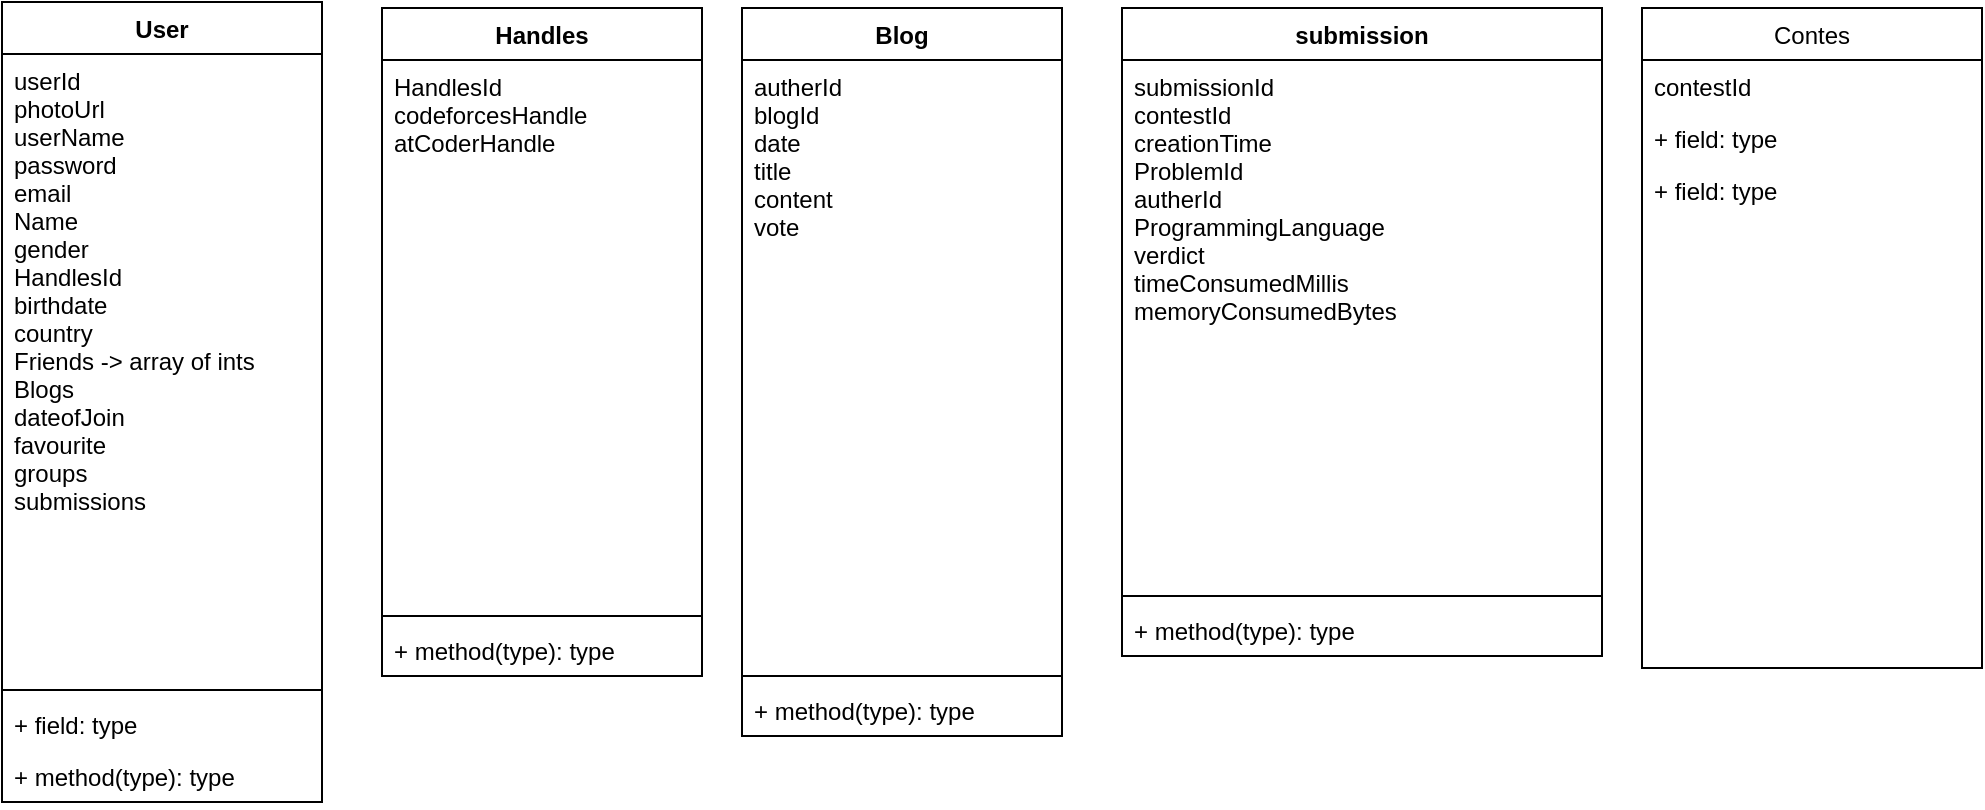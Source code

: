 <mxfile version="14.6.11" type="github">
  <diagram name="Page-1" id="e7e014a7-5840-1c2e-5031-d8a46d1fe8dd">
    <mxGraphModel dx="1021" dy="541" grid="1" gridSize="10" guides="1" tooltips="1" connect="1" arrows="1" fold="1" page="1" pageScale="1" pageWidth="1169" pageHeight="826" background="#ffffff" math="0" shadow="0">
      <root>
        <mxCell id="0" />
        <mxCell id="1" parent="0" />
        <mxCell id="JU4NtEomJYwtcVXKQSau-47" value="User" style="swimlane;fontStyle=1;align=center;verticalAlign=top;childLayout=stackLayout;horizontal=1;startSize=26;horizontalStack=0;resizeParent=1;resizeParentMax=0;resizeLast=0;collapsible=1;marginBottom=0;" vertex="1" parent="1">
          <mxGeometry x="20" y="17" width="160" height="400" as="geometry" />
        </mxCell>
        <mxCell id="JU4NtEomJYwtcVXKQSau-48" value="userId&#xa;photoUrl&#xa;userName&#xa;password&#xa;email&#xa;Name&#xa;gender&#xa;HandlesId &#xa;birthdate&#xa;country&#xa;Friends -&gt; array of ints&#xa;Blogs  &#xa;dateofJoin&#xa;favourite&#xa;groups &#xa;submissions" style="text;strokeColor=none;fillColor=none;align=left;verticalAlign=top;spacingLeft=4;spacingRight=4;overflow=hidden;rotatable=0;points=[[0,0.5],[1,0.5]];portConstraint=eastwest;" vertex="1" parent="JU4NtEomJYwtcVXKQSau-47">
          <mxGeometry y="26" width="160" height="314" as="geometry" />
        </mxCell>
        <mxCell id="JU4NtEomJYwtcVXKQSau-49" value="" style="line;strokeWidth=1;fillColor=none;align=left;verticalAlign=middle;spacingTop=-1;spacingLeft=3;spacingRight=3;rotatable=0;labelPosition=right;points=[];portConstraint=eastwest;" vertex="1" parent="JU4NtEomJYwtcVXKQSau-47">
          <mxGeometry y="340" width="160" height="8" as="geometry" />
        </mxCell>
        <mxCell id="JU4NtEomJYwtcVXKQSau-51" value="+ field: type" style="text;strokeColor=none;fillColor=none;align=left;verticalAlign=top;spacingLeft=4;spacingRight=4;overflow=hidden;rotatable=0;points=[[0,0.5],[1,0.5]];portConstraint=eastwest;" vertex="1" parent="JU4NtEomJYwtcVXKQSau-47">
          <mxGeometry y="348" width="160" height="26" as="geometry" />
        </mxCell>
        <mxCell id="JU4NtEomJYwtcVXKQSau-50" value="+ method(type): type" style="text;strokeColor=none;fillColor=none;align=left;verticalAlign=top;spacingLeft=4;spacingRight=4;overflow=hidden;rotatable=0;points=[[0,0.5],[1,0.5]];portConstraint=eastwest;" vertex="1" parent="JU4NtEomJYwtcVXKQSau-47">
          <mxGeometry y="374" width="160" height="26" as="geometry" />
        </mxCell>
        <mxCell id="JU4NtEomJYwtcVXKQSau-52" value="Blog" style="swimlane;fontStyle=1;align=center;verticalAlign=top;childLayout=stackLayout;horizontal=1;startSize=26;horizontalStack=0;resizeParent=1;resizeParentMax=0;resizeLast=0;collapsible=1;marginBottom=0;" vertex="1" parent="1">
          <mxGeometry x="390" y="20" width="160" height="364" as="geometry" />
        </mxCell>
        <mxCell id="JU4NtEomJYwtcVXKQSau-53" value="autherId&#xa;blogId&#xa;date&#xa;title&#xa;content&#xa;vote " style="text;strokeColor=none;fillColor=none;align=left;verticalAlign=top;spacingLeft=4;spacingRight=4;overflow=hidden;rotatable=0;points=[[0,0.5],[1,0.5]];portConstraint=eastwest;" vertex="1" parent="JU4NtEomJYwtcVXKQSau-52">
          <mxGeometry y="26" width="160" height="304" as="geometry" />
        </mxCell>
        <mxCell id="JU4NtEomJYwtcVXKQSau-54" value="" style="line;strokeWidth=1;fillColor=none;align=left;verticalAlign=middle;spacingTop=-1;spacingLeft=3;spacingRight=3;rotatable=0;labelPosition=right;points=[];portConstraint=eastwest;" vertex="1" parent="JU4NtEomJYwtcVXKQSau-52">
          <mxGeometry y="330" width="160" height="8" as="geometry" />
        </mxCell>
        <mxCell id="JU4NtEomJYwtcVXKQSau-55" value="+ method(type): type" style="text;strokeColor=none;fillColor=none;align=left;verticalAlign=top;spacingLeft=4;spacingRight=4;overflow=hidden;rotatable=0;points=[[0,0.5],[1,0.5]];portConstraint=eastwest;" vertex="1" parent="JU4NtEomJYwtcVXKQSau-52">
          <mxGeometry y="338" width="160" height="26" as="geometry" />
        </mxCell>
        <mxCell id="JU4NtEomJYwtcVXKQSau-56" value="submission" style="swimlane;fontStyle=1;align=center;verticalAlign=top;childLayout=stackLayout;horizontal=1;startSize=26;horizontalStack=0;resizeParent=1;resizeParentMax=0;resizeLast=0;collapsible=1;marginBottom=0;" vertex="1" parent="1">
          <mxGeometry x="580" y="20" width="240" height="324" as="geometry" />
        </mxCell>
        <mxCell id="JU4NtEomJYwtcVXKQSau-57" value="submissionId &#xa;contestId&#xa;creationTime&#xa;ProblemId&#xa;autherId&#xa;ProgrammingLanguage&#xa;verdict&#xa;timeConsumedMillis&#xa;memoryConsumedBytes&#xa;" style="text;strokeColor=none;fillColor=none;align=left;verticalAlign=top;spacingLeft=4;spacingRight=4;overflow=hidden;rotatable=0;points=[[0,0.5],[1,0.5]];portConstraint=eastwest;" vertex="1" parent="JU4NtEomJYwtcVXKQSau-56">
          <mxGeometry y="26" width="240" height="264" as="geometry" />
        </mxCell>
        <mxCell id="JU4NtEomJYwtcVXKQSau-58" value="" style="line;strokeWidth=1;fillColor=none;align=left;verticalAlign=middle;spacingTop=-1;spacingLeft=3;spacingRight=3;rotatable=0;labelPosition=right;points=[];portConstraint=eastwest;" vertex="1" parent="JU4NtEomJYwtcVXKQSau-56">
          <mxGeometry y="290" width="240" height="8" as="geometry" />
        </mxCell>
        <mxCell id="JU4NtEomJYwtcVXKQSau-59" value="+ method(type): type" style="text;strokeColor=none;fillColor=none;align=left;verticalAlign=top;spacingLeft=4;spacingRight=4;overflow=hidden;rotatable=0;points=[[0,0.5],[1,0.5]];portConstraint=eastwest;" vertex="1" parent="JU4NtEomJYwtcVXKQSau-56">
          <mxGeometry y="298" width="240" height="26" as="geometry" />
        </mxCell>
        <mxCell id="JU4NtEomJYwtcVXKQSau-61" value="Handles" style="swimlane;fontStyle=1;align=center;verticalAlign=top;childLayout=stackLayout;horizontal=1;startSize=26;horizontalStack=0;resizeParent=1;resizeParentMax=0;resizeLast=0;collapsible=1;marginBottom=0;" vertex="1" parent="1">
          <mxGeometry x="210" y="20" width="160" height="334" as="geometry" />
        </mxCell>
        <mxCell id="JU4NtEomJYwtcVXKQSau-62" value="HandlesId&#xa;codeforcesHandle&#xa;atCoderHandle&#xa;&#xa;" style="text;strokeColor=none;fillColor=none;align=left;verticalAlign=top;spacingLeft=4;spacingRight=4;overflow=hidden;rotatable=0;points=[[0,0.5],[1,0.5]];portConstraint=eastwest;" vertex="1" parent="JU4NtEomJYwtcVXKQSau-61">
          <mxGeometry y="26" width="160" height="274" as="geometry" />
        </mxCell>
        <mxCell id="JU4NtEomJYwtcVXKQSau-63" value="" style="line;strokeWidth=1;fillColor=none;align=left;verticalAlign=middle;spacingTop=-1;spacingLeft=3;spacingRight=3;rotatable=0;labelPosition=right;points=[];portConstraint=eastwest;" vertex="1" parent="JU4NtEomJYwtcVXKQSau-61">
          <mxGeometry y="300" width="160" height="8" as="geometry" />
        </mxCell>
        <mxCell id="JU4NtEomJYwtcVXKQSau-64" value="+ method(type): type" style="text;strokeColor=none;fillColor=none;align=left;verticalAlign=top;spacingLeft=4;spacingRight=4;overflow=hidden;rotatable=0;points=[[0,0.5],[1,0.5]];portConstraint=eastwest;" vertex="1" parent="JU4NtEomJYwtcVXKQSau-61">
          <mxGeometry y="308" width="160" height="26" as="geometry" />
        </mxCell>
        <mxCell id="JU4NtEomJYwtcVXKQSau-65" value="Contes" style="swimlane;fontStyle=0;childLayout=stackLayout;horizontal=1;startSize=26;fillColor=none;horizontalStack=0;resizeParent=1;resizeParentMax=0;resizeLast=0;collapsible=1;marginBottom=0;" vertex="1" parent="1">
          <mxGeometry x="840" y="20" width="170" height="330" as="geometry" />
        </mxCell>
        <mxCell id="JU4NtEomJYwtcVXKQSau-66" value="contestId" style="text;strokeColor=none;fillColor=none;align=left;verticalAlign=top;spacingLeft=4;spacingRight=4;overflow=hidden;rotatable=0;points=[[0,0.5],[1,0.5]];portConstraint=eastwest;" vertex="1" parent="JU4NtEomJYwtcVXKQSau-65">
          <mxGeometry y="26" width="170" height="26" as="geometry" />
        </mxCell>
        <mxCell id="JU4NtEomJYwtcVXKQSau-67" value="+ field: type" style="text;strokeColor=none;fillColor=none;align=left;verticalAlign=top;spacingLeft=4;spacingRight=4;overflow=hidden;rotatable=0;points=[[0,0.5],[1,0.5]];portConstraint=eastwest;" vertex="1" parent="JU4NtEomJYwtcVXKQSau-65">
          <mxGeometry y="52" width="170" height="26" as="geometry" />
        </mxCell>
        <mxCell id="JU4NtEomJYwtcVXKQSau-68" value="+ field: type" style="text;strokeColor=none;fillColor=none;align=left;verticalAlign=top;spacingLeft=4;spacingRight=4;overflow=hidden;rotatable=0;points=[[0,0.5],[1,0.5]];portConstraint=eastwest;" vertex="1" parent="JU4NtEomJYwtcVXKQSau-65">
          <mxGeometry y="78" width="170" height="252" as="geometry" />
        </mxCell>
      </root>
    </mxGraphModel>
  </diagram>
</mxfile>
